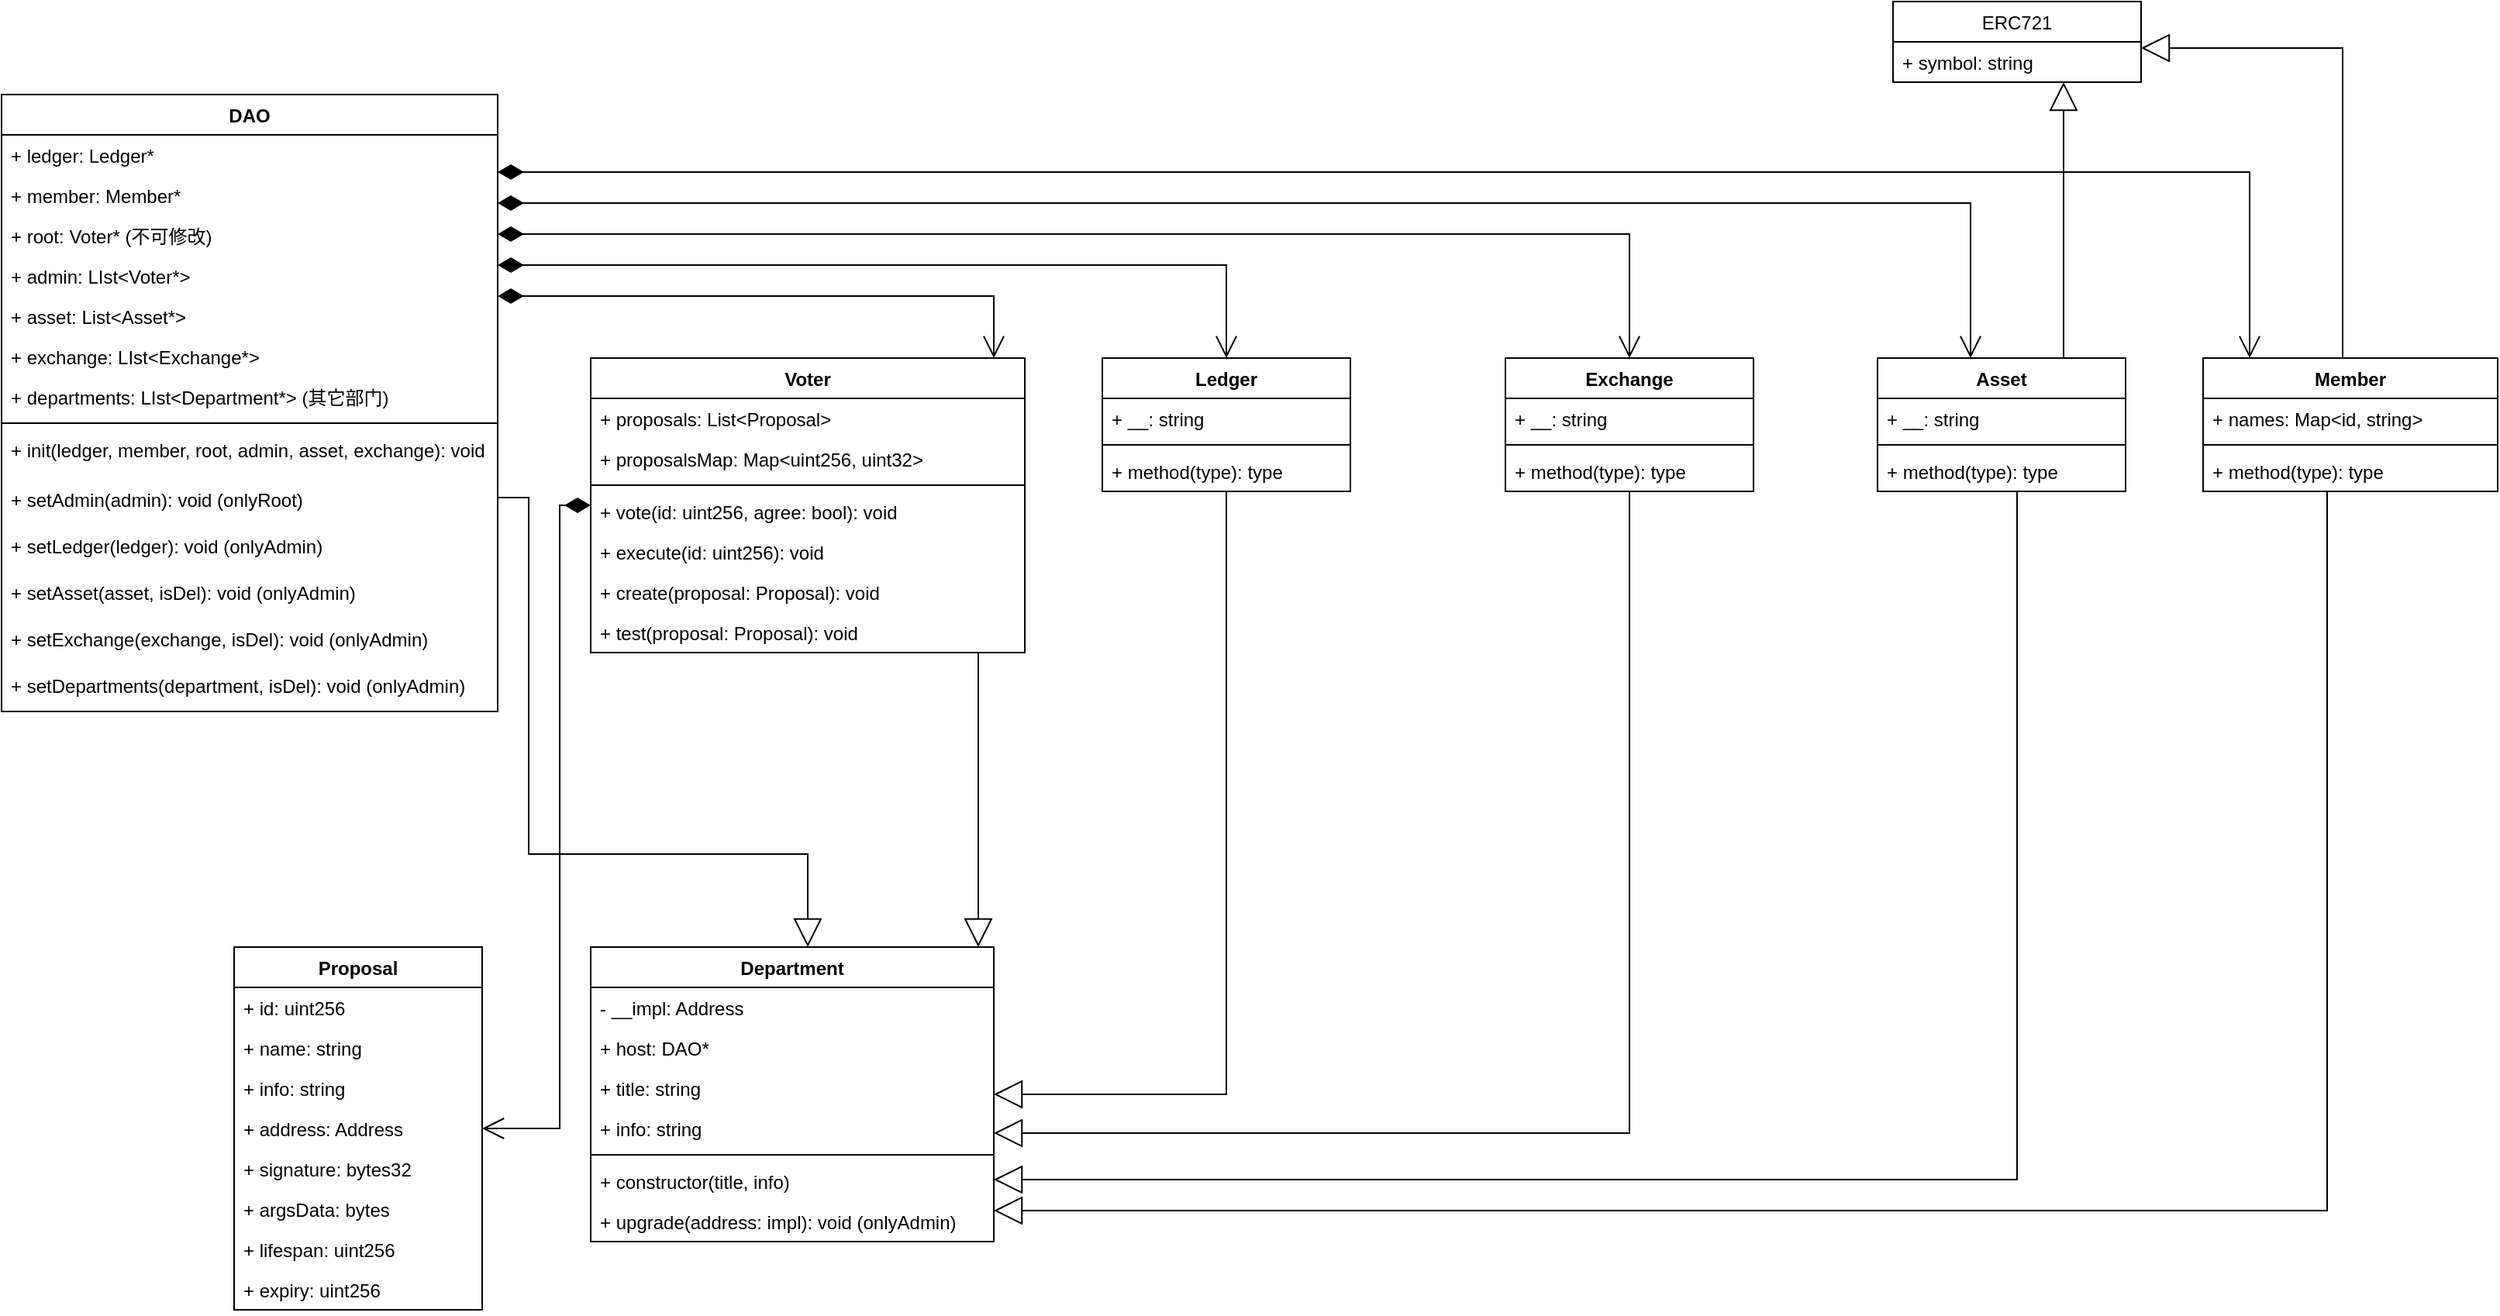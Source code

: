 <mxfile version="20.0.4" type="github" pages="2">
  <diagram id="xB_DXqh3xJorZ0jUKmql" name="Page-1">
    <mxGraphModel dx="1828" dy="1068" grid="1" gridSize="10" guides="1" tooltips="1" connect="1" arrows="1" fold="1" page="1" pageScale="1" pageWidth="827" pageHeight="1169" math="0" shadow="0">
      <root>
        <mxCell id="0" />
        <mxCell id="1" parent="0" />
        <mxCell id="i6pQpKpUv2CvztfTBtSo-24" value="DAO" style="swimlane;fontStyle=1;align=center;verticalAlign=top;childLayout=stackLayout;horizontal=1;startSize=26;horizontalStack=0;resizeParent=1;resizeParentMax=0;resizeLast=0;collapsible=1;marginBottom=0;" vertex="1" parent="1">
          <mxGeometry x="10" y="120" width="320" height="398" as="geometry" />
        </mxCell>
        <mxCell id="i6pQpKpUv2CvztfTBtSo-73" value="+ ledger: Ledger*" style="text;strokeColor=none;fillColor=none;align=left;verticalAlign=top;spacingLeft=4;spacingRight=4;overflow=hidden;rotatable=0;points=[[0,0.5],[1,0.5]];portConstraint=eastwest;" vertex="1" parent="i6pQpKpUv2CvztfTBtSo-24">
          <mxGeometry y="26" width="320" height="26" as="geometry" />
        </mxCell>
        <mxCell id="i6pQpKpUv2CvztfTBtSo-94" value="+ member: Member*" style="text;strokeColor=none;fillColor=none;align=left;verticalAlign=top;spacingLeft=4;spacingRight=4;overflow=hidden;rotatable=0;points=[[0,0.5],[1,0.5]];portConstraint=eastwest;" vertex="1" parent="i6pQpKpUv2CvztfTBtSo-24">
          <mxGeometry y="52" width="320" height="26" as="geometry" />
        </mxCell>
        <mxCell id="i6pQpKpUv2CvztfTBtSo-95" value="+ root: Voter* (不可修改)" style="text;strokeColor=none;fillColor=none;align=left;verticalAlign=top;spacingLeft=4;spacingRight=4;overflow=hidden;rotatable=0;points=[[0,0.5],[1,0.5]];portConstraint=eastwest;" vertex="1" parent="i6pQpKpUv2CvztfTBtSo-24">
          <mxGeometry y="78" width="320" height="26" as="geometry" />
        </mxCell>
        <mxCell id="i6pQpKpUv2CvztfTBtSo-101" value="+ admin: LIst&lt;Voter*&gt;" style="text;strokeColor=none;fillColor=none;align=left;verticalAlign=top;spacingLeft=4;spacingRight=4;overflow=hidden;rotatable=0;points=[[0,0.5],[1,0.5]];portConstraint=eastwest;" vertex="1" parent="i6pQpKpUv2CvztfTBtSo-24">
          <mxGeometry y="104" width="320" height="26" as="geometry" />
        </mxCell>
        <mxCell id="i6pQpKpUv2CvztfTBtSo-42" value="+ asset: List&lt;Asset*&gt;" style="text;strokeColor=none;fillColor=none;align=left;verticalAlign=top;spacingLeft=4;spacingRight=4;overflow=hidden;rotatable=0;points=[[0,0.5],[1,0.5]];portConstraint=eastwest;" vertex="1" parent="i6pQpKpUv2CvztfTBtSo-24">
          <mxGeometry y="130" width="320" height="26" as="geometry" />
        </mxCell>
        <mxCell id="i6pQpKpUv2CvztfTBtSo-93" value="+ exchange: LIst&lt;Exchange*&gt;" style="text;strokeColor=none;fillColor=none;align=left;verticalAlign=top;spacingLeft=4;spacingRight=4;overflow=hidden;rotatable=0;points=[[0,0.5],[1,0.5]];portConstraint=eastwest;" vertex="1" parent="i6pQpKpUv2CvztfTBtSo-24">
          <mxGeometry y="156" width="320" height="26" as="geometry" />
        </mxCell>
        <mxCell id="9ka4PagioicQQLuH6mFu-43" value="+ departments: LIst&lt;Department*&gt; (其它部门)" style="text;strokeColor=none;fillColor=none;align=left;verticalAlign=top;spacingLeft=4;spacingRight=4;overflow=hidden;rotatable=0;points=[[0,0.5],[1,0.5]];portConstraint=eastwest;" vertex="1" parent="i6pQpKpUv2CvztfTBtSo-24">
          <mxGeometry y="182" width="320" height="26" as="geometry" />
        </mxCell>
        <mxCell id="i6pQpKpUv2CvztfTBtSo-26" value="" style="line;strokeWidth=1;fillColor=none;align=left;verticalAlign=middle;spacingTop=-1;spacingLeft=3;spacingRight=3;rotatable=0;labelPosition=right;points=[];portConstraint=eastwest;" vertex="1" parent="i6pQpKpUv2CvztfTBtSo-24">
          <mxGeometry y="208" width="320" height="8" as="geometry" />
        </mxCell>
        <mxCell id="i6pQpKpUv2CvztfTBtSo-104" value="+ init(ledger, member, root, admin, asset, exchange): void" style="text;strokeColor=none;fillColor=none;align=left;verticalAlign=top;spacingLeft=4;spacingRight=4;overflow=hidden;rotatable=0;points=[[0,0.5],[1,0.5]];portConstraint=eastwest;" vertex="1" parent="i6pQpKpUv2CvztfTBtSo-24">
          <mxGeometry y="216" width="320" height="32" as="geometry" />
        </mxCell>
        <mxCell id="i6pQpKpUv2CvztfTBtSo-106" value="+ setAdmin(admin): void (onlyRoot)" style="text;strokeColor=none;fillColor=none;align=left;verticalAlign=top;spacingLeft=4;spacingRight=4;overflow=hidden;rotatable=0;points=[[0,0.5],[1,0.5]];portConstraint=eastwest;" vertex="1" parent="i6pQpKpUv2CvztfTBtSo-24">
          <mxGeometry y="248" width="320" height="30" as="geometry" />
        </mxCell>
        <mxCell id="i6pQpKpUv2CvztfTBtSo-105" value="+ setLedger(ledger): void (onlyAdmin)" style="text;strokeColor=none;fillColor=none;align=left;verticalAlign=top;spacingLeft=4;spacingRight=4;overflow=hidden;rotatable=0;points=[[0,0.5],[1,0.5]];portConstraint=eastwest;" vertex="1" parent="i6pQpKpUv2CvztfTBtSo-24">
          <mxGeometry y="278" width="320" height="30" as="geometry" />
        </mxCell>
        <mxCell id="i6pQpKpUv2CvztfTBtSo-109" value="+ setAsset(asset, isDel): void (onlyAdmin)" style="text;strokeColor=none;fillColor=none;align=left;verticalAlign=top;spacingLeft=4;spacingRight=4;overflow=hidden;rotatable=0;points=[[0,0.5],[1,0.5]];portConstraint=eastwest;" vertex="1" parent="i6pQpKpUv2CvztfTBtSo-24">
          <mxGeometry y="308" width="320" height="30" as="geometry" />
        </mxCell>
        <mxCell id="i6pQpKpUv2CvztfTBtSo-110" value="+ setExchange(exchange, isDel): void (onlyAdmin)" style="text;strokeColor=none;fillColor=none;align=left;verticalAlign=top;spacingLeft=4;spacingRight=4;overflow=hidden;rotatable=0;points=[[0,0.5],[1,0.5]];portConstraint=eastwest;" vertex="1" parent="i6pQpKpUv2CvztfTBtSo-24">
          <mxGeometry y="338" width="320" height="30" as="geometry" />
        </mxCell>
        <mxCell id="9ka4PagioicQQLuH6mFu-44" value="+ setDepartments(department, isDel): void (onlyAdmin)" style="text;strokeColor=none;fillColor=none;align=left;verticalAlign=top;spacingLeft=4;spacingRight=4;overflow=hidden;rotatable=0;points=[[0,0.5],[1,0.5]];portConstraint=eastwest;" vertex="1" parent="i6pQpKpUv2CvztfTBtSo-24">
          <mxGeometry y="368" width="320" height="30" as="geometry" />
        </mxCell>
        <mxCell id="i6pQpKpUv2CvztfTBtSo-43" value="ERC721" style="swimlane;fontStyle=0;childLayout=stackLayout;horizontal=1;startSize=26;fillColor=none;horizontalStack=0;resizeParent=1;resizeParentMax=0;resizeLast=0;collapsible=1;marginBottom=0;" vertex="1" parent="1">
          <mxGeometry x="1230" y="60" width="160" height="52" as="geometry" />
        </mxCell>
        <mxCell id="i6pQpKpUv2CvztfTBtSo-44" value="+ symbol: string" style="text;strokeColor=none;fillColor=none;align=left;verticalAlign=top;spacingLeft=4;spacingRight=4;overflow=hidden;rotatable=0;points=[[0,0.5],[1,0.5]];portConstraint=eastwest;" vertex="1" parent="i6pQpKpUv2CvztfTBtSo-43">
          <mxGeometry y="26" width="160" height="26" as="geometry" />
        </mxCell>
        <mxCell id="i6pQpKpUv2CvztfTBtSo-47" value="Asset" style="swimlane;fontStyle=1;align=center;verticalAlign=top;childLayout=stackLayout;horizontal=1;startSize=26;horizontalStack=0;resizeParent=1;resizeParentMax=0;resizeLast=0;collapsible=1;marginBottom=0;" vertex="1" parent="1">
          <mxGeometry x="1220" y="290" width="160" height="86" as="geometry" />
        </mxCell>
        <mxCell id="i6pQpKpUv2CvztfTBtSo-108" value="+ __: string" style="text;strokeColor=none;fillColor=none;align=left;verticalAlign=top;spacingLeft=4;spacingRight=4;overflow=hidden;rotatable=0;points=[[0,0.5],[1,0.5]];portConstraint=eastwest;" vertex="1" parent="i6pQpKpUv2CvztfTBtSo-47">
          <mxGeometry y="26" width="160" height="26" as="geometry" />
        </mxCell>
        <mxCell id="i6pQpKpUv2CvztfTBtSo-49" value="" style="line;strokeWidth=1;fillColor=none;align=left;verticalAlign=middle;spacingTop=-1;spacingLeft=3;spacingRight=3;rotatable=0;labelPosition=right;points=[];portConstraint=eastwest;" vertex="1" parent="i6pQpKpUv2CvztfTBtSo-47">
          <mxGeometry y="52" width="160" height="8" as="geometry" />
        </mxCell>
        <mxCell id="i6pQpKpUv2CvztfTBtSo-50" value="+ method(type): type" style="text;strokeColor=none;fillColor=none;align=left;verticalAlign=top;spacingLeft=4;spacingRight=4;overflow=hidden;rotatable=0;points=[[0,0.5],[1,0.5]];portConstraint=eastwest;" vertex="1" parent="i6pQpKpUv2CvztfTBtSo-47">
          <mxGeometry y="60" width="160" height="26" as="geometry" />
        </mxCell>
        <mxCell id="i6pQpKpUv2CvztfTBtSo-65" value="" style="endArrow=block;endSize=16;endFill=0;html=1;rounded=0;edgeStyle=orthogonalEdgeStyle;elbow=vertical;" edge="1" parent="1" source="i6pQpKpUv2CvztfTBtSo-47" target="i6pQpKpUv2CvztfTBtSo-43">
          <mxGeometry width="160" relative="1" as="geometry">
            <mxPoint x="1010" y="290" as="sourcePoint" />
            <mxPoint x="1010" y="200" as="targetPoint" />
            <Array as="points">
              <mxPoint x="1340" y="200" />
              <mxPoint x="1340" y="200" />
            </Array>
          </mxGeometry>
        </mxCell>
        <mxCell id="i6pQpKpUv2CvztfTBtSo-66" value="Member" style="swimlane;fontStyle=1;align=center;verticalAlign=top;childLayout=stackLayout;horizontal=1;startSize=26;horizontalStack=0;resizeParent=1;resizeParentMax=0;resizeLast=0;collapsible=1;marginBottom=0;" vertex="1" parent="1">
          <mxGeometry x="1430" y="290" width="190" height="86" as="geometry" />
        </mxCell>
        <mxCell id="i6pQpKpUv2CvztfTBtSo-70" value="" style="endArrow=block;endSize=16;endFill=0;html=1;rounded=0;edgeStyle=orthogonalEdgeStyle;" edge="1" parent="i6pQpKpUv2CvztfTBtSo-66" target="i6pQpKpUv2CvztfTBtSo-43">
          <mxGeometry width="160" relative="1" as="geometry">
            <mxPoint x="100" as="sourcePoint" />
            <mxPoint x="160" y="-200" as="targetPoint" />
            <Array as="points">
              <mxPoint x="90" />
              <mxPoint x="90" y="-200" />
            </Array>
          </mxGeometry>
        </mxCell>
        <mxCell id="i6pQpKpUv2CvztfTBtSo-67" value="+ names: Map&lt;id, string&gt;" style="text;strokeColor=none;fillColor=none;align=left;verticalAlign=top;spacingLeft=4;spacingRight=4;overflow=hidden;rotatable=0;points=[[0,0.5],[1,0.5]];portConstraint=eastwest;" vertex="1" parent="i6pQpKpUv2CvztfTBtSo-66">
          <mxGeometry y="26" width="190" height="26" as="geometry" />
        </mxCell>
        <mxCell id="i6pQpKpUv2CvztfTBtSo-68" value="" style="line;strokeWidth=1;fillColor=none;align=left;verticalAlign=middle;spacingTop=-1;spacingLeft=3;spacingRight=3;rotatable=0;labelPosition=right;points=[];portConstraint=eastwest;" vertex="1" parent="i6pQpKpUv2CvztfTBtSo-66">
          <mxGeometry y="52" width="190" height="8" as="geometry" />
        </mxCell>
        <mxCell id="i6pQpKpUv2CvztfTBtSo-69" value="+ method(type): type" style="text;strokeColor=none;fillColor=none;align=left;verticalAlign=top;spacingLeft=4;spacingRight=4;overflow=hidden;rotatable=0;points=[[0,0.5],[1,0.5]];portConstraint=eastwest;" vertex="1" parent="i6pQpKpUv2CvztfTBtSo-66">
          <mxGeometry y="60" width="190" height="26" as="geometry" />
        </mxCell>
        <mxCell id="i6pQpKpUv2CvztfTBtSo-72" value="" style="endArrow=open;html=1;endSize=12;startArrow=diamondThin;startSize=14;startFill=1;edgeStyle=elbowEdgeStyle;align=left;verticalAlign=bottom;rounded=0;" edge="1" parent="1" source="i6pQpKpUv2CvztfTBtSo-24" target="i6pQpKpUv2CvztfTBtSo-47">
          <mxGeometry x="-1" y="3" relative="1" as="geometry">
            <mxPoint x="320" y="250" as="sourcePoint" />
            <mxPoint x="480" y="250" as="targetPoint" />
            <Array as="points">
              <mxPoint x="1280" y="190" />
              <mxPoint x="1180" y="190" />
              <mxPoint x="1180" y="215" />
              <mxPoint x="810" y="450" />
              <mxPoint x="650" y="200" />
              <mxPoint x="630" y="360" />
              <mxPoint x="510" y="230" />
              <mxPoint x="640" y="390" />
              <mxPoint x="610" y="440" />
            </Array>
          </mxGeometry>
        </mxCell>
        <mxCell id="i6pQpKpUv2CvztfTBtSo-74" value="" style="endArrow=open;html=1;endSize=12;startArrow=diamondThin;startSize=14;startFill=1;edgeStyle=orthogonalEdgeStyle;align=left;verticalAlign=bottom;rounded=0;" edge="1" parent="1" source="i6pQpKpUv2CvztfTBtSo-24" target="i6pQpKpUv2CvztfTBtSo-66">
          <mxGeometry x="-1" y="3" relative="1" as="geometry">
            <mxPoint x="270" y="320" as="sourcePoint" />
            <mxPoint x="430" y="320" as="targetPoint" />
            <Array as="points">
              <mxPoint x="1460" y="170" />
            </Array>
          </mxGeometry>
        </mxCell>
        <mxCell id="i6pQpKpUv2CvztfTBtSo-75" value="Ledger" style="swimlane;fontStyle=1;align=center;verticalAlign=top;childLayout=stackLayout;horizontal=1;startSize=26;horizontalStack=0;resizeParent=1;resizeParentMax=0;resizeLast=0;collapsible=1;marginBottom=0;" vertex="1" parent="1">
          <mxGeometry x="720" y="290" width="160" height="86" as="geometry" />
        </mxCell>
        <mxCell id="i6pQpKpUv2CvztfTBtSo-76" value="+ __: string" style="text;strokeColor=none;fillColor=none;align=left;verticalAlign=top;spacingLeft=4;spacingRight=4;overflow=hidden;rotatable=0;points=[[0,0.5],[1,0.5]];portConstraint=eastwest;" vertex="1" parent="i6pQpKpUv2CvztfTBtSo-75">
          <mxGeometry y="26" width="160" height="26" as="geometry" />
        </mxCell>
        <mxCell id="i6pQpKpUv2CvztfTBtSo-77" value="" style="line;strokeWidth=1;fillColor=none;align=left;verticalAlign=middle;spacingTop=-1;spacingLeft=3;spacingRight=3;rotatable=0;labelPosition=right;points=[];portConstraint=eastwest;" vertex="1" parent="i6pQpKpUv2CvztfTBtSo-75">
          <mxGeometry y="52" width="160" height="8" as="geometry" />
        </mxCell>
        <mxCell id="i6pQpKpUv2CvztfTBtSo-78" value="+ method(type): type" style="text;strokeColor=none;fillColor=none;align=left;verticalAlign=top;spacingLeft=4;spacingRight=4;overflow=hidden;rotatable=0;points=[[0,0.5],[1,0.5]];portConstraint=eastwest;" vertex="1" parent="i6pQpKpUv2CvztfTBtSo-75">
          <mxGeometry y="60" width="160" height="26" as="geometry" />
        </mxCell>
        <mxCell id="i6pQpKpUv2CvztfTBtSo-79" value="" style="endArrow=open;html=1;endSize=12;startArrow=diamondThin;startSize=14;startFill=1;edgeStyle=elbowEdgeStyle;align=left;verticalAlign=bottom;rounded=0;" edge="1" parent="1" source="i6pQpKpUv2CvztfTBtSo-24" target="i6pQpKpUv2CvztfTBtSo-75">
          <mxGeometry x="-1" y="3" relative="1" as="geometry">
            <mxPoint x="50" y="340" as="sourcePoint" />
            <mxPoint x="210" y="340" as="targetPoint" />
            <Array as="points">
              <mxPoint x="800" y="230" />
              <mxPoint x="620" y="280" />
            </Array>
          </mxGeometry>
        </mxCell>
        <mxCell id="i6pQpKpUv2CvztfTBtSo-88" value="Voter" style="swimlane;fontStyle=1;align=center;verticalAlign=top;childLayout=stackLayout;horizontal=1;startSize=26;horizontalStack=0;resizeParent=1;resizeParentMax=0;resizeLast=0;collapsible=1;marginBottom=0;" vertex="1" parent="1">
          <mxGeometry x="390" y="290" width="280" height="190" as="geometry" />
        </mxCell>
        <mxCell id="9ka4PagioicQQLuH6mFu-6" value="+ proposals: List&lt;Proposal&gt;" style="text;strokeColor=none;fillColor=none;align=left;verticalAlign=top;spacingLeft=4;spacingRight=4;overflow=hidden;rotatable=0;points=[[0,0.5],[1,0.5]];portConstraint=eastwest;" vertex="1" parent="i6pQpKpUv2CvztfTBtSo-88">
          <mxGeometry y="26" width="280" height="26" as="geometry" />
        </mxCell>
        <mxCell id="9ka4PagioicQQLuH6mFu-19" value="+ proposalsMap: Map&lt;uint256, uint32&gt;" style="text;strokeColor=none;fillColor=none;align=left;verticalAlign=top;spacingLeft=4;spacingRight=4;overflow=hidden;rotatable=0;points=[[0,0.5],[1,0.5]];portConstraint=eastwest;" vertex="1" parent="i6pQpKpUv2CvztfTBtSo-88">
          <mxGeometry y="52" width="280" height="26" as="geometry" />
        </mxCell>
        <mxCell id="i6pQpKpUv2CvztfTBtSo-90" value="" style="line;strokeWidth=1;fillColor=none;align=left;verticalAlign=middle;spacingTop=-1;spacingLeft=3;spacingRight=3;rotatable=0;labelPosition=right;points=[];portConstraint=eastwest;" vertex="1" parent="i6pQpKpUv2CvztfTBtSo-88">
          <mxGeometry y="78" width="280" height="8" as="geometry" />
        </mxCell>
        <mxCell id="i6pQpKpUv2CvztfTBtSo-91" value="+ vote(id: uint256, agree: bool): void" style="text;strokeColor=none;fillColor=none;align=left;verticalAlign=top;spacingLeft=4;spacingRight=4;overflow=hidden;rotatable=0;points=[[0,0.5],[1,0.5]];portConstraint=eastwest;" vertex="1" parent="i6pQpKpUv2CvztfTBtSo-88">
          <mxGeometry y="86" width="280" height="26" as="geometry" />
        </mxCell>
        <mxCell id="9ka4PagioicQQLuH6mFu-1" value="+ execute(id: uint256): void" style="text;strokeColor=none;fillColor=none;align=left;verticalAlign=top;spacingLeft=4;spacingRight=4;overflow=hidden;rotatable=0;points=[[0,0.5],[1,0.5]];portConstraint=eastwest;" vertex="1" parent="i6pQpKpUv2CvztfTBtSo-88">
          <mxGeometry y="112" width="280" height="26" as="geometry" />
        </mxCell>
        <mxCell id="9ka4PagioicQQLuH6mFu-2" value="+ create(proposal: Proposal): void" style="text;strokeColor=none;fillColor=none;align=left;verticalAlign=top;spacingLeft=4;spacingRight=4;overflow=hidden;rotatable=0;points=[[0,0.5],[1,0.5]];portConstraint=eastwest;" vertex="1" parent="i6pQpKpUv2CvztfTBtSo-88">
          <mxGeometry y="138" width="280" height="26" as="geometry" />
        </mxCell>
        <mxCell id="9ka4PagioicQQLuH6mFu-4" value="+ test(proposal: Proposal): void" style="text;strokeColor=none;fillColor=none;align=left;verticalAlign=top;spacingLeft=4;spacingRight=4;overflow=hidden;rotatable=0;points=[[0,0.5],[1,0.5]];portConstraint=eastwest;" vertex="1" parent="i6pQpKpUv2CvztfTBtSo-88">
          <mxGeometry y="164" width="280" height="26" as="geometry" />
        </mxCell>
        <mxCell id="i6pQpKpUv2CvztfTBtSo-92" value="" style="endArrow=open;html=1;endSize=12;startArrow=diamondThin;startSize=14;startFill=1;edgeStyle=orthogonalEdgeStyle;align=left;verticalAlign=bottom;rounded=0;" edge="1" parent="1" source="i6pQpKpUv2CvztfTBtSo-24" target="i6pQpKpUv2CvztfTBtSo-88">
          <mxGeometry x="-1" y="3" relative="1" as="geometry">
            <mxPoint x="440" y="330" as="sourcePoint" />
            <mxPoint x="600" y="330" as="targetPoint" />
            <Array as="points">
              <mxPoint x="650" y="250" />
            </Array>
          </mxGeometry>
        </mxCell>
        <mxCell id="i6pQpKpUv2CvztfTBtSo-96" value="" style="endArrow=open;html=1;endSize=12;startArrow=diamondThin;startSize=14;startFill=1;edgeStyle=orthogonalEdgeStyle;align=left;verticalAlign=bottom;rounded=0;" edge="1" parent="1" source="i6pQpKpUv2CvztfTBtSo-24" target="i6pQpKpUv2CvztfTBtSo-80">
          <mxGeometry x="-1" y="3" relative="1" as="geometry">
            <mxPoint x="300" y="350" as="sourcePoint" />
            <mxPoint x="460" y="340" as="targetPoint" />
            <Array as="points">
              <mxPoint x="1060" y="210" />
            </Array>
          </mxGeometry>
        </mxCell>
        <mxCell id="i6pQpKpUv2CvztfTBtSo-80" value="Exchange" style="swimlane;fontStyle=1;align=center;verticalAlign=top;childLayout=stackLayout;horizontal=1;startSize=26;horizontalStack=0;resizeParent=1;resizeParentMax=0;resizeLast=0;collapsible=1;marginBottom=0;" vertex="1" parent="1">
          <mxGeometry x="980" y="290" width="160" height="86" as="geometry" />
        </mxCell>
        <mxCell id="i6pQpKpUv2CvztfTBtSo-100" value="+ __: string" style="text;strokeColor=none;fillColor=none;align=left;verticalAlign=top;spacingLeft=4;spacingRight=4;overflow=hidden;rotatable=0;points=[[0,0.5],[1,0.5]];portConstraint=eastwest;" vertex="1" parent="i6pQpKpUv2CvztfTBtSo-80">
          <mxGeometry y="26" width="160" height="26" as="geometry" />
        </mxCell>
        <mxCell id="i6pQpKpUv2CvztfTBtSo-82" value="" style="line;strokeWidth=1;fillColor=none;align=left;verticalAlign=middle;spacingTop=-1;spacingLeft=3;spacingRight=3;rotatable=0;labelPosition=right;points=[];portConstraint=eastwest;" vertex="1" parent="i6pQpKpUv2CvztfTBtSo-80">
          <mxGeometry y="52" width="160" height="8" as="geometry" />
        </mxCell>
        <mxCell id="i6pQpKpUv2CvztfTBtSo-83" value="+ method(type): type" style="text;strokeColor=none;fillColor=none;align=left;verticalAlign=top;spacingLeft=4;spacingRight=4;overflow=hidden;rotatable=0;points=[[0,0.5],[1,0.5]];portConstraint=eastwest;" vertex="1" parent="i6pQpKpUv2CvztfTBtSo-80">
          <mxGeometry y="60" width="160" height="26" as="geometry" />
        </mxCell>
        <mxCell id="9ka4PagioicQQLuH6mFu-7" value="Proposal" style="swimlane;fontStyle=1;align=center;verticalAlign=top;childLayout=stackLayout;horizontal=1;startSize=26;horizontalStack=0;resizeParent=1;resizeParentMax=0;resizeLast=0;collapsible=1;marginBottom=0;" vertex="1" parent="1">
          <mxGeometry x="160" y="670" width="160" height="234" as="geometry" />
        </mxCell>
        <mxCell id="9ka4PagioicQQLuH6mFu-21" value="+ id: uint256" style="text;strokeColor=none;fillColor=none;align=left;verticalAlign=top;spacingLeft=4;spacingRight=4;overflow=hidden;rotatable=0;points=[[0,0.5],[1,0.5]];portConstraint=eastwest;" vertex="1" parent="9ka4PagioicQQLuH6mFu-7">
          <mxGeometry y="26" width="160" height="26" as="geometry" />
        </mxCell>
        <mxCell id="9ka4PagioicQQLuH6mFu-8" value="+ name: string" style="text;strokeColor=none;fillColor=none;align=left;verticalAlign=top;spacingLeft=4;spacingRight=4;overflow=hidden;rotatable=0;points=[[0,0.5],[1,0.5]];portConstraint=eastwest;" vertex="1" parent="9ka4PagioicQQLuH6mFu-7">
          <mxGeometry y="52" width="160" height="26" as="geometry" />
        </mxCell>
        <mxCell id="9ka4PagioicQQLuH6mFu-11" value="+ info: string" style="text;strokeColor=none;fillColor=none;align=left;verticalAlign=top;spacingLeft=4;spacingRight=4;overflow=hidden;rotatable=0;points=[[0,0.5],[1,0.5]];portConstraint=eastwest;" vertex="1" parent="9ka4PagioicQQLuH6mFu-7">
          <mxGeometry y="78" width="160" height="26" as="geometry" />
        </mxCell>
        <mxCell id="9ka4PagioicQQLuH6mFu-12" value="+ address: Address" style="text;strokeColor=none;fillColor=none;align=left;verticalAlign=top;spacingLeft=4;spacingRight=4;overflow=hidden;rotatable=0;points=[[0,0.5],[1,0.5]];portConstraint=eastwest;" vertex="1" parent="9ka4PagioicQQLuH6mFu-7">
          <mxGeometry y="104" width="160" height="26" as="geometry" />
        </mxCell>
        <mxCell id="9ka4PagioicQQLuH6mFu-13" value="+ signature: bytes32" style="text;strokeColor=none;fillColor=none;align=left;verticalAlign=top;spacingLeft=4;spacingRight=4;overflow=hidden;rotatable=0;points=[[0,0.5],[1,0.5]];portConstraint=eastwest;" vertex="1" parent="9ka4PagioicQQLuH6mFu-7">
          <mxGeometry y="130" width="160" height="26" as="geometry" />
        </mxCell>
        <mxCell id="9ka4PagioicQQLuH6mFu-14" value="+ argsData: bytes" style="text;strokeColor=none;fillColor=none;align=left;verticalAlign=top;spacingLeft=4;spacingRight=4;overflow=hidden;rotatable=0;points=[[0,0.5],[1,0.5]];portConstraint=eastwest;" vertex="1" parent="9ka4PagioicQQLuH6mFu-7">
          <mxGeometry y="156" width="160" height="26" as="geometry" />
        </mxCell>
        <mxCell id="9ka4PagioicQQLuH6mFu-22" value="+ lifespan: uint256" style="text;strokeColor=none;fillColor=none;align=left;verticalAlign=top;spacingLeft=4;spacingRight=4;overflow=hidden;rotatable=0;points=[[0,0.5],[1,0.5]];portConstraint=eastwest;" vertex="1" parent="9ka4PagioicQQLuH6mFu-7">
          <mxGeometry y="182" width="160" height="26" as="geometry" />
        </mxCell>
        <mxCell id="9ka4PagioicQQLuH6mFu-23" value="+ expiry: uint256" style="text;strokeColor=none;fillColor=none;align=left;verticalAlign=top;spacingLeft=4;spacingRight=4;overflow=hidden;rotatable=0;points=[[0,0.5],[1,0.5]];portConstraint=eastwest;" vertex="1" parent="9ka4PagioicQQLuH6mFu-7">
          <mxGeometry y="208" width="160" height="26" as="geometry" />
        </mxCell>
        <mxCell id="9ka4PagioicQQLuH6mFu-17" value="" style="endArrow=open;html=1;endSize=12;startArrow=diamondThin;startSize=14;startFill=1;edgeStyle=orthogonalEdgeStyle;align=left;verticalAlign=bottom;rounded=0;elbow=vertical;" edge="1" parent="1" source="i6pQpKpUv2CvztfTBtSo-88" target="9ka4PagioicQQLuH6mFu-7">
          <mxGeometry x="-1" y="3" relative="1" as="geometry">
            <mxPoint x="680" y="470" as="sourcePoint" />
            <mxPoint x="840" y="470" as="targetPoint" />
            <Array as="points">
              <mxPoint x="370" y="385" />
            </Array>
          </mxGeometry>
        </mxCell>
        <mxCell id="9ka4PagioicQQLuH6mFu-24" value="Department" style="swimlane;fontStyle=1;align=center;verticalAlign=top;childLayout=stackLayout;horizontal=1;startSize=26;horizontalStack=0;resizeParent=1;resizeParentMax=0;resizeLast=0;collapsible=1;marginBottom=0;" vertex="1" parent="1">
          <mxGeometry x="390" y="670" width="260" height="190" as="geometry" />
        </mxCell>
        <mxCell id="9ka4PagioicQQLuH6mFu-25" value="- __impl: Address" style="text;strokeColor=none;fillColor=none;align=left;verticalAlign=top;spacingLeft=4;spacingRight=4;overflow=hidden;rotatable=0;points=[[0,0.5],[1,0.5]];portConstraint=eastwest;" vertex="1" parent="9ka4PagioicQQLuH6mFu-24">
          <mxGeometry y="26" width="260" height="26" as="geometry" />
        </mxCell>
        <mxCell id="9ka4PagioicQQLuH6mFu-29" value="+ host: DAO*" style="text;strokeColor=none;fillColor=none;align=left;verticalAlign=top;spacingLeft=4;spacingRight=4;overflow=hidden;rotatable=0;points=[[0,0.5],[1,0.5]];portConstraint=eastwest;" vertex="1" parent="9ka4PagioicQQLuH6mFu-24">
          <mxGeometry y="52" width="260" height="26" as="geometry" />
        </mxCell>
        <mxCell id="i6pQpKpUv2CvztfTBtSo-99" value="+ title: string" style="text;strokeColor=none;fillColor=none;align=left;verticalAlign=top;spacingLeft=4;spacingRight=4;overflow=hidden;rotatable=0;points=[[0,0.5],[1,0.5]];portConstraint=eastwest;" vertex="1" parent="9ka4PagioicQQLuH6mFu-24">
          <mxGeometry y="78" width="260" height="26" as="geometry" />
        </mxCell>
        <mxCell id="9ka4PagioicQQLuH6mFu-42" value="+ info: string" style="text;strokeColor=none;fillColor=none;align=left;verticalAlign=top;spacingLeft=4;spacingRight=4;overflow=hidden;rotatable=0;points=[[0,0.5],[1,0.5]];portConstraint=eastwest;" vertex="1" parent="9ka4PagioicQQLuH6mFu-24">
          <mxGeometry y="104" width="260" height="26" as="geometry" />
        </mxCell>
        <mxCell id="9ka4PagioicQQLuH6mFu-26" value="" style="line;strokeWidth=1;fillColor=none;align=left;verticalAlign=middle;spacingTop=-1;spacingLeft=3;spacingRight=3;rotatable=0;labelPosition=right;points=[];portConstraint=eastwest;" vertex="1" parent="9ka4PagioicQQLuH6mFu-24">
          <mxGeometry y="130" width="260" height="8" as="geometry" />
        </mxCell>
        <mxCell id="i6pQpKpUv2CvztfTBtSo-27" value="+ constructor(title, info)" style="text;strokeColor=none;fillColor=none;align=left;verticalAlign=top;spacingLeft=4;spacingRight=4;overflow=hidden;rotatable=0;points=[[0,0.5],[1,0.5]];portConstraint=eastwest;" vertex="1" parent="9ka4PagioicQQLuH6mFu-24">
          <mxGeometry y="138" width="260" height="26" as="geometry" />
        </mxCell>
        <mxCell id="9ka4PagioicQQLuH6mFu-27" value="+ upgrade(address: impl): void (onlyAdmin)" style="text;strokeColor=none;fillColor=none;align=left;verticalAlign=top;spacingLeft=4;spacingRight=4;overflow=hidden;rotatable=0;points=[[0,0.5],[1,0.5]];portConstraint=eastwest;" vertex="1" parent="9ka4PagioicQQLuH6mFu-24">
          <mxGeometry y="164" width="260" height="26" as="geometry" />
        </mxCell>
        <mxCell id="9ka4PagioicQQLuH6mFu-30" value="" style="endArrow=block;endSize=16;endFill=0;html=1;rounded=0;fontColor=#FF0000;elbow=vertical;edgeStyle=orthogonalEdgeStyle;" edge="1" parent="1" source="i6pQpKpUv2CvztfTBtSo-88" target="9ka4PagioicQQLuH6mFu-24">
          <mxGeometry width="160" relative="1" as="geometry">
            <mxPoint x="640" y="510" as="sourcePoint" />
            <mxPoint x="830" y="580" as="targetPoint" />
            <Array as="points">
              <mxPoint x="640" y="520" />
              <mxPoint x="640" y="520" />
            </Array>
          </mxGeometry>
        </mxCell>
        <mxCell id="9ka4PagioicQQLuH6mFu-31" value="" style="endArrow=block;endSize=16;endFill=0;html=1;rounded=0;fontColor=#FF0000;elbow=vertical;edgeStyle=orthogonalEdgeStyle;" edge="1" parent="1" source="i6pQpKpUv2CvztfTBtSo-75" target="9ka4PagioicQQLuH6mFu-24">
          <mxGeometry width="160" relative="1" as="geometry">
            <mxPoint x="900" y="550" as="sourcePoint" />
            <mxPoint x="1060" y="550" as="targetPoint" />
            <Array as="points">
              <mxPoint x="800" y="765" />
            </Array>
          </mxGeometry>
        </mxCell>
        <mxCell id="9ka4PagioicQQLuH6mFu-38" value="" style="endArrow=block;endSize=16;endFill=0;html=1;rounded=0;fontColor=#FF0000;elbow=vertical;edgeStyle=orthogonalEdgeStyle;" edge="1" parent="1" source="i6pQpKpUv2CvztfTBtSo-80" target="9ka4PagioicQQLuH6mFu-24">
          <mxGeometry width="160" relative="1" as="geometry">
            <mxPoint x="1020" y="580" as="sourcePoint" />
            <mxPoint x="1180" y="580" as="targetPoint" />
            <Array as="points">
              <mxPoint x="1060" y="790" />
            </Array>
          </mxGeometry>
        </mxCell>
        <mxCell id="9ka4PagioicQQLuH6mFu-39" value="" style="endArrow=block;endSize=16;endFill=0;html=1;rounded=0;fontColor=#FF0000;elbow=vertical;edgeStyle=orthogonalEdgeStyle;" edge="1" parent="1" source="i6pQpKpUv2CvztfTBtSo-47" target="9ka4PagioicQQLuH6mFu-24">
          <mxGeometry width="160" relative="1" as="geometry">
            <mxPoint x="1240" y="530" as="sourcePoint" />
            <mxPoint x="1400" y="530" as="targetPoint" />
            <Array as="points">
              <mxPoint x="1310" y="820" />
            </Array>
          </mxGeometry>
        </mxCell>
        <mxCell id="9ka4PagioicQQLuH6mFu-40" value="" style="endArrow=block;endSize=16;endFill=0;html=1;rounded=0;fontColor=#FF0000;elbow=vertical;edgeStyle=orthogonalEdgeStyle;" edge="1" parent="1" source="i6pQpKpUv2CvztfTBtSo-66" target="9ka4PagioicQQLuH6mFu-24">
          <mxGeometry width="160" relative="1" as="geometry">
            <mxPoint x="1500" y="510" as="sourcePoint" />
            <mxPoint x="1660" y="510" as="targetPoint" />
            <Array as="points">
              <mxPoint x="1510" y="840" />
            </Array>
          </mxGeometry>
        </mxCell>
        <mxCell id="9ka4PagioicQQLuH6mFu-41" value="" style="endArrow=block;endSize=16;endFill=0;html=1;rounded=0;fontColor=#FF0000;elbow=vertical;edgeStyle=orthogonalEdgeStyle;" edge="1" parent="1" source="i6pQpKpUv2CvztfTBtSo-24" target="9ka4PagioicQQLuH6mFu-24">
          <mxGeometry width="160" relative="1" as="geometry">
            <mxPoint x="190" y="820" as="sourcePoint" />
            <mxPoint x="350" y="820" as="targetPoint" />
            <Array as="points">
              <mxPoint x="350" y="380" />
              <mxPoint x="350" y="610" />
              <mxPoint x="530" y="610" />
            </Array>
          </mxGeometry>
        </mxCell>
      </root>
    </mxGraphModel>
  </diagram>
  <diagram id="0ZaRrvT-6cSZsH5RslhL" name="Page-2">
    <mxGraphModel dx="1371" dy="801" grid="1" gridSize="10" guides="1" tooltips="1" connect="1" arrows="1" fold="1" page="1" pageScale="1" pageWidth="827" pageHeight="1169" math="0" shadow="0">
      <root>
        <mxCell id="0" />
        <mxCell id="1" parent="0" />
      </root>
    </mxGraphModel>
  </diagram>
</mxfile>
